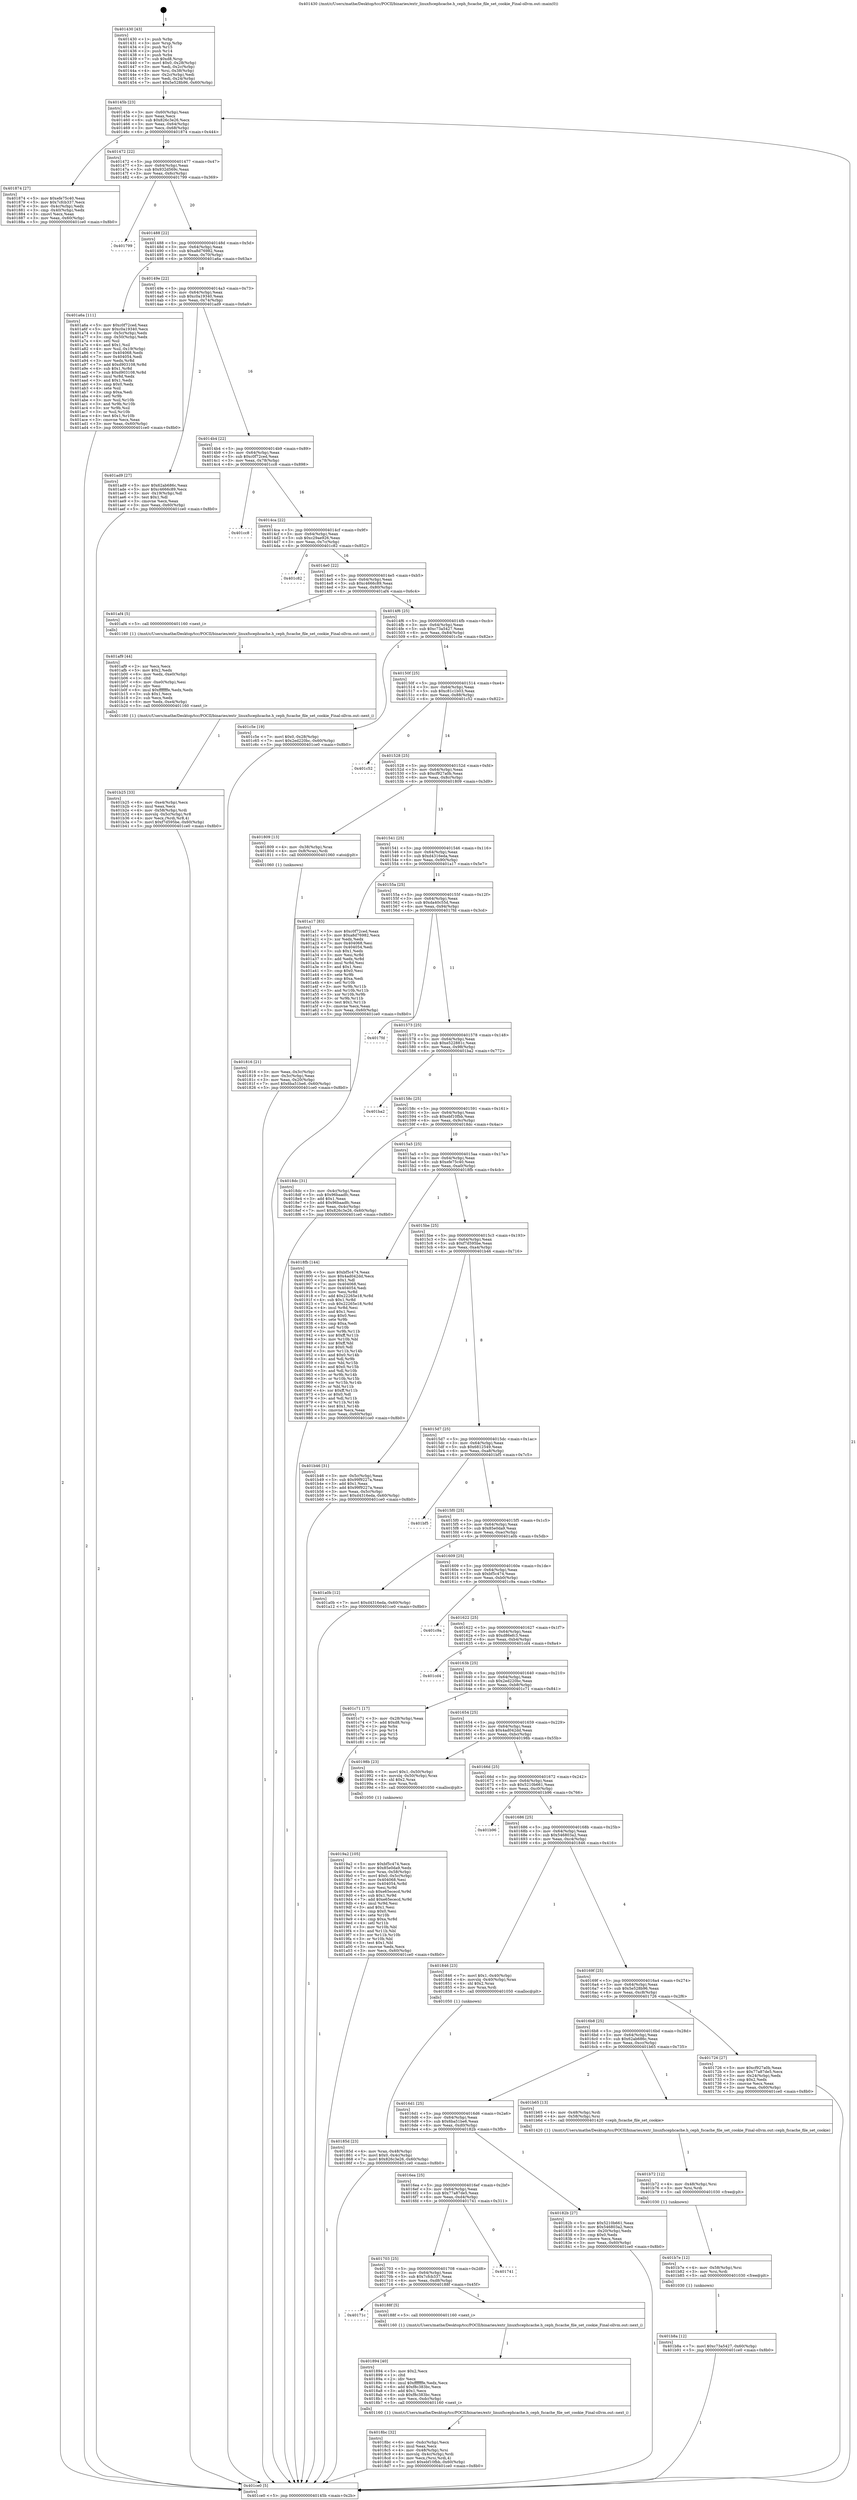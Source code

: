 digraph "0x401430" {
  label = "0x401430 (/mnt/c/Users/mathe/Desktop/tcc/POCII/binaries/extr_linuxfscephcache.h_ceph_fscache_file_set_cookie_Final-ollvm.out::main(0))"
  labelloc = "t"
  node[shape=record]

  Entry [label="",width=0.3,height=0.3,shape=circle,fillcolor=black,style=filled]
  "0x40145b" [label="{
     0x40145b [23]\l
     | [instrs]\l
     &nbsp;&nbsp;0x40145b \<+3\>: mov -0x60(%rbp),%eax\l
     &nbsp;&nbsp;0x40145e \<+2\>: mov %eax,%ecx\l
     &nbsp;&nbsp;0x401460 \<+6\>: sub $0x826c3e26,%ecx\l
     &nbsp;&nbsp;0x401466 \<+3\>: mov %eax,-0x64(%rbp)\l
     &nbsp;&nbsp;0x401469 \<+3\>: mov %ecx,-0x68(%rbp)\l
     &nbsp;&nbsp;0x40146c \<+6\>: je 0000000000401874 \<main+0x444\>\l
  }"]
  "0x401874" [label="{
     0x401874 [27]\l
     | [instrs]\l
     &nbsp;&nbsp;0x401874 \<+5\>: mov $0xefe75c40,%eax\l
     &nbsp;&nbsp;0x401879 \<+5\>: mov $0x7cfcb337,%ecx\l
     &nbsp;&nbsp;0x40187e \<+3\>: mov -0x4c(%rbp),%edx\l
     &nbsp;&nbsp;0x401881 \<+3\>: cmp -0x40(%rbp),%edx\l
     &nbsp;&nbsp;0x401884 \<+3\>: cmovl %ecx,%eax\l
     &nbsp;&nbsp;0x401887 \<+3\>: mov %eax,-0x60(%rbp)\l
     &nbsp;&nbsp;0x40188a \<+5\>: jmp 0000000000401ce0 \<main+0x8b0\>\l
  }"]
  "0x401472" [label="{
     0x401472 [22]\l
     | [instrs]\l
     &nbsp;&nbsp;0x401472 \<+5\>: jmp 0000000000401477 \<main+0x47\>\l
     &nbsp;&nbsp;0x401477 \<+3\>: mov -0x64(%rbp),%eax\l
     &nbsp;&nbsp;0x40147a \<+5\>: sub $0x932d569c,%eax\l
     &nbsp;&nbsp;0x40147f \<+3\>: mov %eax,-0x6c(%rbp)\l
     &nbsp;&nbsp;0x401482 \<+6\>: je 0000000000401799 \<main+0x369\>\l
  }"]
  Exit [label="",width=0.3,height=0.3,shape=circle,fillcolor=black,style=filled,peripheries=2]
  "0x401799" [label="{
     0x401799\l
  }", style=dashed]
  "0x401488" [label="{
     0x401488 [22]\l
     | [instrs]\l
     &nbsp;&nbsp;0x401488 \<+5\>: jmp 000000000040148d \<main+0x5d\>\l
     &nbsp;&nbsp;0x40148d \<+3\>: mov -0x64(%rbp),%eax\l
     &nbsp;&nbsp;0x401490 \<+5\>: sub $0xa8d76982,%eax\l
     &nbsp;&nbsp;0x401495 \<+3\>: mov %eax,-0x70(%rbp)\l
     &nbsp;&nbsp;0x401498 \<+6\>: je 0000000000401a6a \<main+0x63a\>\l
  }"]
  "0x401b8a" [label="{
     0x401b8a [12]\l
     | [instrs]\l
     &nbsp;&nbsp;0x401b8a \<+7\>: movl $0xc73a5427,-0x60(%rbp)\l
     &nbsp;&nbsp;0x401b91 \<+5\>: jmp 0000000000401ce0 \<main+0x8b0\>\l
  }"]
  "0x401a6a" [label="{
     0x401a6a [111]\l
     | [instrs]\l
     &nbsp;&nbsp;0x401a6a \<+5\>: mov $0xc0f72ced,%eax\l
     &nbsp;&nbsp;0x401a6f \<+5\>: mov $0xc0a19340,%ecx\l
     &nbsp;&nbsp;0x401a74 \<+3\>: mov -0x5c(%rbp),%edx\l
     &nbsp;&nbsp;0x401a77 \<+3\>: cmp -0x50(%rbp),%edx\l
     &nbsp;&nbsp;0x401a7a \<+4\>: setl %sil\l
     &nbsp;&nbsp;0x401a7e \<+4\>: and $0x1,%sil\l
     &nbsp;&nbsp;0x401a82 \<+4\>: mov %sil,-0x19(%rbp)\l
     &nbsp;&nbsp;0x401a86 \<+7\>: mov 0x404068,%edx\l
     &nbsp;&nbsp;0x401a8d \<+7\>: mov 0x404054,%edi\l
     &nbsp;&nbsp;0x401a94 \<+3\>: mov %edx,%r8d\l
     &nbsp;&nbsp;0x401a97 \<+7\>: add $0xd903108,%r8d\l
     &nbsp;&nbsp;0x401a9e \<+4\>: sub $0x1,%r8d\l
     &nbsp;&nbsp;0x401aa2 \<+7\>: sub $0xd903108,%r8d\l
     &nbsp;&nbsp;0x401aa9 \<+4\>: imul %r8d,%edx\l
     &nbsp;&nbsp;0x401aad \<+3\>: and $0x1,%edx\l
     &nbsp;&nbsp;0x401ab0 \<+3\>: cmp $0x0,%edx\l
     &nbsp;&nbsp;0x401ab3 \<+4\>: sete %sil\l
     &nbsp;&nbsp;0x401ab7 \<+3\>: cmp $0xa,%edi\l
     &nbsp;&nbsp;0x401aba \<+4\>: setl %r9b\l
     &nbsp;&nbsp;0x401abe \<+3\>: mov %sil,%r10b\l
     &nbsp;&nbsp;0x401ac1 \<+3\>: and %r9b,%r10b\l
     &nbsp;&nbsp;0x401ac4 \<+3\>: xor %r9b,%sil\l
     &nbsp;&nbsp;0x401ac7 \<+3\>: or %sil,%r10b\l
     &nbsp;&nbsp;0x401aca \<+4\>: test $0x1,%r10b\l
     &nbsp;&nbsp;0x401ace \<+3\>: cmovne %ecx,%eax\l
     &nbsp;&nbsp;0x401ad1 \<+3\>: mov %eax,-0x60(%rbp)\l
     &nbsp;&nbsp;0x401ad4 \<+5\>: jmp 0000000000401ce0 \<main+0x8b0\>\l
  }"]
  "0x40149e" [label="{
     0x40149e [22]\l
     | [instrs]\l
     &nbsp;&nbsp;0x40149e \<+5\>: jmp 00000000004014a3 \<main+0x73\>\l
     &nbsp;&nbsp;0x4014a3 \<+3\>: mov -0x64(%rbp),%eax\l
     &nbsp;&nbsp;0x4014a6 \<+5\>: sub $0xc0a19340,%eax\l
     &nbsp;&nbsp;0x4014ab \<+3\>: mov %eax,-0x74(%rbp)\l
     &nbsp;&nbsp;0x4014ae \<+6\>: je 0000000000401ad9 \<main+0x6a9\>\l
  }"]
  "0x401b7e" [label="{
     0x401b7e [12]\l
     | [instrs]\l
     &nbsp;&nbsp;0x401b7e \<+4\>: mov -0x58(%rbp),%rsi\l
     &nbsp;&nbsp;0x401b82 \<+3\>: mov %rsi,%rdi\l
     &nbsp;&nbsp;0x401b85 \<+5\>: call 0000000000401030 \<free@plt\>\l
     | [calls]\l
     &nbsp;&nbsp;0x401030 \{1\} (unknown)\l
  }"]
  "0x401ad9" [label="{
     0x401ad9 [27]\l
     | [instrs]\l
     &nbsp;&nbsp;0x401ad9 \<+5\>: mov $0x62ab686c,%eax\l
     &nbsp;&nbsp;0x401ade \<+5\>: mov $0xc4666c89,%ecx\l
     &nbsp;&nbsp;0x401ae3 \<+3\>: mov -0x19(%rbp),%dl\l
     &nbsp;&nbsp;0x401ae6 \<+3\>: test $0x1,%dl\l
     &nbsp;&nbsp;0x401ae9 \<+3\>: cmovne %ecx,%eax\l
     &nbsp;&nbsp;0x401aec \<+3\>: mov %eax,-0x60(%rbp)\l
     &nbsp;&nbsp;0x401aef \<+5\>: jmp 0000000000401ce0 \<main+0x8b0\>\l
  }"]
  "0x4014b4" [label="{
     0x4014b4 [22]\l
     | [instrs]\l
     &nbsp;&nbsp;0x4014b4 \<+5\>: jmp 00000000004014b9 \<main+0x89\>\l
     &nbsp;&nbsp;0x4014b9 \<+3\>: mov -0x64(%rbp),%eax\l
     &nbsp;&nbsp;0x4014bc \<+5\>: sub $0xc0f72ced,%eax\l
     &nbsp;&nbsp;0x4014c1 \<+3\>: mov %eax,-0x78(%rbp)\l
     &nbsp;&nbsp;0x4014c4 \<+6\>: je 0000000000401cc8 \<main+0x898\>\l
  }"]
  "0x401b72" [label="{
     0x401b72 [12]\l
     | [instrs]\l
     &nbsp;&nbsp;0x401b72 \<+4\>: mov -0x48(%rbp),%rsi\l
     &nbsp;&nbsp;0x401b76 \<+3\>: mov %rsi,%rdi\l
     &nbsp;&nbsp;0x401b79 \<+5\>: call 0000000000401030 \<free@plt\>\l
     | [calls]\l
     &nbsp;&nbsp;0x401030 \{1\} (unknown)\l
  }"]
  "0x401cc8" [label="{
     0x401cc8\l
  }", style=dashed]
  "0x4014ca" [label="{
     0x4014ca [22]\l
     | [instrs]\l
     &nbsp;&nbsp;0x4014ca \<+5\>: jmp 00000000004014cf \<main+0x9f\>\l
     &nbsp;&nbsp;0x4014cf \<+3\>: mov -0x64(%rbp),%eax\l
     &nbsp;&nbsp;0x4014d2 \<+5\>: sub $0xc29ae926,%eax\l
     &nbsp;&nbsp;0x4014d7 \<+3\>: mov %eax,-0x7c(%rbp)\l
     &nbsp;&nbsp;0x4014da \<+6\>: je 0000000000401c82 \<main+0x852\>\l
  }"]
  "0x401b25" [label="{
     0x401b25 [33]\l
     | [instrs]\l
     &nbsp;&nbsp;0x401b25 \<+6\>: mov -0xe4(%rbp),%ecx\l
     &nbsp;&nbsp;0x401b2b \<+3\>: imul %eax,%ecx\l
     &nbsp;&nbsp;0x401b2e \<+4\>: mov -0x58(%rbp),%rdi\l
     &nbsp;&nbsp;0x401b32 \<+4\>: movslq -0x5c(%rbp),%r8\l
     &nbsp;&nbsp;0x401b36 \<+4\>: mov %ecx,(%rdi,%r8,4)\l
     &nbsp;&nbsp;0x401b3a \<+7\>: movl $0xf7d595be,-0x60(%rbp)\l
     &nbsp;&nbsp;0x401b41 \<+5\>: jmp 0000000000401ce0 \<main+0x8b0\>\l
  }"]
  "0x401c82" [label="{
     0x401c82\l
  }", style=dashed]
  "0x4014e0" [label="{
     0x4014e0 [22]\l
     | [instrs]\l
     &nbsp;&nbsp;0x4014e0 \<+5\>: jmp 00000000004014e5 \<main+0xb5\>\l
     &nbsp;&nbsp;0x4014e5 \<+3\>: mov -0x64(%rbp),%eax\l
     &nbsp;&nbsp;0x4014e8 \<+5\>: sub $0xc4666c89,%eax\l
     &nbsp;&nbsp;0x4014ed \<+3\>: mov %eax,-0x80(%rbp)\l
     &nbsp;&nbsp;0x4014f0 \<+6\>: je 0000000000401af4 \<main+0x6c4\>\l
  }"]
  "0x401af9" [label="{
     0x401af9 [44]\l
     | [instrs]\l
     &nbsp;&nbsp;0x401af9 \<+2\>: xor %ecx,%ecx\l
     &nbsp;&nbsp;0x401afb \<+5\>: mov $0x2,%edx\l
     &nbsp;&nbsp;0x401b00 \<+6\>: mov %edx,-0xe0(%rbp)\l
     &nbsp;&nbsp;0x401b06 \<+1\>: cltd\l
     &nbsp;&nbsp;0x401b07 \<+6\>: mov -0xe0(%rbp),%esi\l
     &nbsp;&nbsp;0x401b0d \<+2\>: idiv %esi\l
     &nbsp;&nbsp;0x401b0f \<+6\>: imul $0xfffffffe,%edx,%edx\l
     &nbsp;&nbsp;0x401b15 \<+3\>: sub $0x1,%ecx\l
     &nbsp;&nbsp;0x401b18 \<+2\>: sub %ecx,%edx\l
     &nbsp;&nbsp;0x401b1a \<+6\>: mov %edx,-0xe4(%rbp)\l
     &nbsp;&nbsp;0x401b20 \<+5\>: call 0000000000401160 \<next_i\>\l
     | [calls]\l
     &nbsp;&nbsp;0x401160 \{1\} (/mnt/c/Users/mathe/Desktop/tcc/POCII/binaries/extr_linuxfscephcache.h_ceph_fscache_file_set_cookie_Final-ollvm.out::next_i)\l
  }"]
  "0x401af4" [label="{
     0x401af4 [5]\l
     | [instrs]\l
     &nbsp;&nbsp;0x401af4 \<+5\>: call 0000000000401160 \<next_i\>\l
     | [calls]\l
     &nbsp;&nbsp;0x401160 \{1\} (/mnt/c/Users/mathe/Desktop/tcc/POCII/binaries/extr_linuxfscephcache.h_ceph_fscache_file_set_cookie_Final-ollvm.out::next_i)\l
  }"]
  "0x4014f6" [label="{
     0x4014f6 [25]\l
     | [instrs]\l
     &nbsp;&nbsp;0x4014f6 \<+5\>: jmp 00000000004014fb \<main+0xcb\>\l
     &nbsp;&nbsp;0x4014fb \<+3\>: mov -0x64(%rbp),%eax\l
     &nbsp;&nbsp;0x4014fe \<+5\>: sub $0xc73a5427,%eax\l
     &nbsp;&nbsp;0x401503 \<+6\>: mov %eax,-0x84(%rbp)\l
     &nbsp;&nbsp;0x401509 \<+6\>: je 0000000000401c5e \<main+0x82e\>\l
  }"]
  "0x4019a2" [label="{
     0x4019a2 [105]\l
     | [instrs]\l
     &nbsp;&nbsp;0x4019a2 \<+5\>: mov $0xbf5c474,%ecx\l
     &nbsp;&nbsp;0x4019a7 \<+5\>: mov $0x85e0da9,%edx\l
     &nbsp;&nbsp;0x4019ac \<+4\>: mov %rax,-0x58(%rbp)\l
     &nbsp;&nbsp;0x4019b0 \<+7\>: movl $0x0,-0x5c(%rbp)\l
     &nbsp;&nbsp;0x4019b7 \<+7\>: mov 0x404068,%esi\l
     &nbsp;&nbsp;0x4019be \<+8\>: mov 0x404054,%r8d\l
     &nbsp;&nbsp;0x4019c6 \<+3\>: mov %esi,%r9d\l
     &nbsp;&nbsp;0x4019c9 \<+7\>: sub $0xe65ececd,%r9d\l
     &nbsp;&nbsp;0x4019d0 \<+4\>: sub $0x1,%r9d\l
     &nbsp;&nbsp;0x4019d4 \<+7\>: add $0xe65ececd,%r9d\l
     &nbsp;&nbsp;0x4019db \<+4\>: imul %r9d,%esi\l
     &nbsp;&nbsp;0x4019df \<+3\>: and $0x1,%esi\l
     &nbsp;&nbsp;0x4019e2 \<+3\>: cmp $0x0,%esi\l
     &nbsp;&nbsp;0x4019e5 \<+4\>: sete %r10b\l
     &nbsp;&nbsp;0x4019e9 \<+4\>: cmp $0xa,%r8d\l
     &nbsp;&nbsp;0x4019ed \<+4\>: setl %r11b\l
     &nbsp;&nbsp;0x4019f1 \<+3\>: mov %r10b,%bl\l
     &nbsp;&nbsp;0x4019f4 \<+3\>: and %r11b,%bl\l
     &nbsp;&nbsp;0x4019f7 \<+3\>: xor %r11b,%r10b\l
     &nbsp;&nbsp;0x4019fa \<+3\>: or %r10b,%bl\l
     &nbsp;&nbsp;0x4019fd \<+3\>: test $0x1,%bl\l
     &nbsp;&nbsp;0x401a00 \<+3\>: cmovne %edx,%ecx\l
     &nbsp;&nbsp;0x401a03 \<+3\>: mov %ecx,-0x60(%rbp)\l
     &nbsp;&nbsp;0x401a06 \<+5\>: jmp 0000000000401ce0 \<main+0x8b0\>\l
  }"]
  "0x401c5e" [label="{
     0x401c5e [19]\l
     | [instrs]\l
     &nbsp;&nbsp;0x401c5e \<+7\>: movl $0x0,-0x28(%rbp)\l
     &nbsp;&nbsp;0x401c65 \<+7\>: movl $0x2ed220bc,-0x60(%rbp)\l
     &nbsp;&nbsp;0x401c6c \<+5\>: jmp 0000000000401ce0 \<main+0x8b0\>\l
  }"]
  "0x40150f" [label="{
     0x40150f [25]\l
     | [instrs]\l
     &nbsp;&nbsp;0x40150f \<+5\>: jmp 0000000000401514 \<main+0xe4\>\l
     &nbsp;&nbsp;0x401514 \<+3\>: mov -0x64(%rbp),%eax\l
     &nbsp;&nbsp;0x401517 \<+5\>: sub $0xc81c1b03,%eax\l
     &nbsp;&nbsp;0x40151c \<+6\>: mov %eax,-0x88(%rbp)\l
     &nbsp;&nbsp;0x401522 \<+6\>: je 0000000000401c52 \<main+0x822\>\l
  }"]
  "0x4018bc" [label="{
     0x4018bc [32]\l
     | [instrs]\l
     &nbsp;&nbsp;0x4018bc \<+6\>: mov -0xdc(%rbp),%ecx\l
     &nbsp;&nbsp;0x4018c2 \<+3\>: imul %eax,%ecx\l
     &nbsp;&nbsp;0x4018c5 \<+4\>: mov -0x48(%rbp),%rsi\l
     &nbsp;&nbsp;0x4018c9 \<+4\>: movslq -0x4c(%rbp),%rdi\l
     &nbsp;&nbsp;0x4018cd \<+3\>: mov %ecx,(%rsi,%rdi,4)\l
     &nbsp;&nbsp;0x4018d0 \<+7\>: movl $0xebf10fbb,-0x60(%rbp)\l
     &nbsp;&nbsp;0x4018d7 \<+5\>: jmp 0000000000401ce0 \<main+0x8b0\>\l
  }"]
  "0x401c52" [label="{
     0x401c52\l
  }", style=dashed]
  "0x401528" [label="{
     0x401528 [25]\l
     | [instrs]\l
     &nbsp;&nbsp;0x401528 \<+5\>: jmp 000000000040152d \<main+0xfd\>\l
     &nbsp;&nbsp;0x40152d \<+3\>: mov -0x64(%rbp),%eax\l
     &nbsp;&nbsp;0x401530 \<+5\>: sub $0xcf927a0b,%eax\l
     &nbsp;&nbsp;0x401535 \<+6\>: mov %eax,-0x8c(%rbp)\l
     &nbsp;&nbsp;0x40153b \<+6\>: je 0000000000401809 \<main+0x3d9\>\l
  }"]
  "0x401894" [label="{
     0x401894 [40]\l
     | [instrs]\l
     &nbsp;&nbsp;0x401894 \<+5\>: mov $0x2,%ecx\l
     &nbsp;&nbsp;0x401899 \<+1\>: cltd\l
     &nbsp;&nbsp;0x40189a \<+2\>: idiv %ecx\l
     &nbsp;&nbsp;0x40189c \<+6\>: imul $0xfffffffe,%edx,%ecx\l
     &nbsp;&nbsp;0x4018a2 \<+6\>: add $0xf8c383bc,%ecx\l
     &nbsp;&nbsp;0x4018a8 \<+3\>: add $0x1,%ecx\l
     &nbsp;&nbsp;0x4018ab \<+6\>: sub $0xf8c383bc,%ecx\l
     &nbsp;&nbsp;0x4018b1 \<+6\>: mov %ecx,-0xdc(%rbp)\l
     &nbsp;&nbsp;0x4018b7 \<+5\>: call 0000000000401160 \<next_i\>\l
     | [calls]\l
     &nbsp;&nbsp;0x401160 \{1\} (/mnt/c/Users/mathe/Desktop/tcc/POCII/binaries/extr_linuxfscephcache.h_ceph_fscache_file_set_cookie_Final-ollvm.out::next_i)\l
  }"]
  "0x401809" [label="{
     0x401809 [13]\l
     | [instrs]\l
     &nbsp;&nbsp;0x401809 \<+4\>: mov -0x38(%rbp),%rax\l
     &nbsp;&nbsp;0x40180d \<+4\>: mov 0x8(%rax),%rdi\l
     &nbsp;&nbsp;0x401811 \<+5\>: call 0000000000401060 \<atoi@plt\>\l
     | [calls]\l
     &nbsp;&nbsp;0x401060 \{1\} (unknown)\l
  }"]
  "0x401541" [label="{
     0x401541 [25]\l
     | [instrs]\l
     &nbsp;&nbsp;0x401541 \<+5\>: jmp 0000000000401546 \<main+0x116\>\l
     &nbsp;&nbsp;0x401546 \<+3\>: mov -0x64(%rbp),%eax\l
     &nbsp;&nbsp;0x401549 \<+5\>: sub $0xd4316eda,%eax\l
     &nbsp;&nbsp;0x40154e \<+6\>: mov %eax,-0x90(%rbp)\l
     &nbsp;&nbsp;0x401554 \<+6\>: je 0000000000401a17 \<main+0x5e7\>\l
  }"]
  "0x40171c" [label="{
     0x40171c\l
  }", style=dashed]
  "0x401a17" [label="{
     0x401a17 [83]\l
     | [instrs]\l
     &nbsp;&nbsp;0x401a17 \<+5\>: mov $0xc0f72ced,%eax\l
     &nbsp;&nbsp;0x401a1c \<+5\>: mov $0xa8d76982,%ecx\l
     &nbsp;&nbsp;0x401a21 \<+2\>: xor %edx,%edx\l
     &nbsp;&nbsp;0x401a23 \<+7\>: mov 0x404068,%esi\l
     &nbsp;&nbsp;0x401a2a \<+7\>: mov 0x404054,%edi\l
     &nbsp;&nbsp;0x401a31 \<+3\>: sub $0x1,%edx\l
     &nbsp;&nbsp;0x401a34 \<+3\>: mov %esi,%r8d\l
     &nbsp;&nbsp;0x401a37 \<+3\>: add %edx,%r8d\l
     &nbsp;&nbsp;0x401a3a \<+4\>: imul %r8d,%esi\l
     &nbsp;&nbsp;0x401a3e \<+3\>: and $0x1,%esi\l
     &nbsp;&nbsp;0x401a41 \<+3\>: cmp $0x0,%esi\l
     &nbsp;&nbsp;0x401a44 \<+4\>: sete %r9b\l
     &nbsp;&nbsp;0x401a48 \<+3\>: cmp $0xa,%edi\l
     &nbsp;&nbsp;0x401a4b \<+4\>: setl %r10b\l
     &nbsp;&nbsp;0x401a4f \<+3\>: mov %r9b,%r11b\l
     &nbsp;&nbsp;0x401a52 \<+3\>: and %r10b,%r11b\l
     &nbsp;&nbsp;0x401a55 \<+3\>: xor %r10b,%r9b\l
     &nbsp;&nbsp;0x401a58 \<+3\>: or %r9b,%r11b\l
     &nbsp;&nbsp;0x401a5b \<+4\>: test $0x1,%r11b\l
     &nbsp;&nbsp;0x401a5f \<+3\>: cmovne %ecx,%eax\l
     &nbsp;&nbsp;0x401a62 \<+3\>: mov %eax,-0x60(%rbp)\l
     &nbsp;&nbsp;0x401a65 \<+5\>: jmp 0000000000401ce0 \<main+0x8b0\>\l
  }"]
  "0x40155a" [label="{
     0x40155a [25]\l
     | [instrs]\l
     &nbsp;&nbsp;0x40155a \<+5\>: jmp 000000000040155f \<main+0x12f\>\l
     &nbsp;&nbsp;0x40155f \<+3\>: mov -0x64(%rbp),%eax\l
     &nbsp;&nbsp;0x401562 \<+5\>: sub $0xda40c55d,%eax\l
     &nbsp;&nbsp;0x401567 \<+6\>: mov %eax,-0x94(%rbp)\l
     &nbsp;&nbsp;0x40156d \<+6\>: je 00000000004017fd \<main+0x3cd\>\l
  }"]
  "0x40188f" [label="{
     0x40188f [5]\l
     | [instrs]\l
     &nbsp;&nbsp;0x40188f \<+5\>: call 0000000000401160 \<next_i\>\l
     | [calls]\l
     &nbsp;&nbsp;0x401160 \{1\} (/mnt/c/Users/mathe/Desktop/tcc/POCII/binaries/extr_linuxfscephcache.h_ceph_fscache_file_set_cookie_Final-ollvm.out::next_i)\l
  }"]
  "0x4017fd" [label="{
     0x4017fd\l
  }", style=dashed]
  "0x401573" [label="{
     0x401573 [25]\l
     | [instrs]\l
     &nbsp;&nbsp;0x401573 \<+5\>: jmp 0000000000401578 \<main+0x148\>\l
     &nbsp;&nbsp;0x401578 \<+3\>: mov -0x64(%rbp),%eax\l
     &nbsp;&nbsp;0x40157b \<+5\>: sub $0xe522881c,%eax\l
     &nbsp;&nbsp;0x401580 \<+6\>: mov %eax,-0x98(%rbp)\l
     &nbsp;&nbsp;0x401586 \<+6\>: je 0000000000401ba2 \<main+0x772\>\l
  }"]
  "0x401703" [label="{
     0x401703 [25]\l
     | [instrs]\l
     &nbsp;&nbsp;0x401703 \<+5\>: jmp 0000000000401708 \<main+0x2d8\>\l
     &nbsp;&nbsp;0x401708 \<+3\>: mov -0x64(%rbp),%eax\l
     &nbsp;&nbsp;0x40170b \<+5\>: sub $0x7cfcb337,%eax\l
     &nbsp;&nbsp;0x401710 \<+6\>: mov %eax,-0xd8(%rbp)\l
     &nbsp;&nbsp;0x401716 \<+6\>: je 000000000040188f \<main+0x45f\>\l
  }"]
  "0x401ba2" [label="{
     0x401ba2\l
  }", style=dashed]
  "0x40158c" [label="{
     0x40158c [25]\l
     | [instrs]\l
     &nbsp;&nbsp;0x40158c \<+5\>: jmp 0000000000401591 \<main+0x161\>\l
     &nbsp;&nbsp;0x401591 \<+3\>: mov -0x64(%rbp),%eax\l
     &nbsp;&nbsp;0x401594 \<+5\>: sub $0xebf10fbb,%eax\l
     &nbsp;&nbsp;0x401599 \<+6\>: mov %eax,-0x9c(%rbp)\l
     &nbsp;&nbsp;0x40159f \<+6\>: je 00000000004018dc \<main+0x4ac\>\l
  }"]
  "0x401741" [label="{
     0x401741\l
  }", style=dashed]
  "0x4018dc" [label="{
     0x4018dc [31]\l
     | [instrs]\l
     &nbsp;&nbsp;0x4018dc \<+3\>: mov -0x4c(%rbp),%eax\l
     &nbsp;&nbsp;0x4018df \<+5\>: sub $0x96baadfc,%eax\l
     &nbsp;&nbsp;0x4018e4 \<+3\>: add $0x1,%eax\l
     &nbsp;&nbsp;0x4018e7 \<+5\>: add $0x96baadfc,%eax\l
     &nbsp;&nbsp;0x4018ec \<+3\>: mov %eax,-0x4c(%rbp)\l
     &nbsp;&nbsp;0x4018ef \<+7\>: movl $0x826c3e26,-0x60(%rbp)\l
     &nbsp;&nbsp;0x4018f6 \<+5\>: jmp 0000000000401ce0 \<main+0x8b0\>\l
  }"]
  "0x4015a5" [label="{
     0x4015a5 [25]\l
     | [instrs]\l
     &nbsp;&nbsp;0x4015a5 \<+5\>: jmp 00000000004015aa \<main+0x17a\>\l
     &nbsp;&nbsp;0x4015aa \<+3\>: mov -0x64(%rbp),%eax\l
     &nbsp;&nbsp;0x4015ad \<+5\>: sub $0xefe75c40,%eax\l
     &nbsp;&nbsp;0x4015b2 \<+6\>: mov %eax,-0xa0(%rbp)\l
     &nbsp;&nbsp;0x4015b8 \<+6\>: je 00000000004018fb \<main+0x4cb\>\l
  }"]
  "0x40185d" [label="{
     0x40185d [23]\l
     | [instrs]\l
     &nbsp;&nbsp;0x40185d \<+4\>: mov %rax,-0x48(%rbp)\l
     &nbsp;&nbsp;0x401861 \<+7\>: movl $0x0,-0x4c(%rbp)\l
     &nbsp;&nbsp;0x401868 \<+7\>: movl $0x826c3e26,-0x60(%rbp)\l
     &nbsp;&nbsp;0x40186f \<+5\>: jmp 0000000000401ce0 \<main+0x8b0\>\l
  }"]
  "0x4018fb" [label="{
     0x4018fb [144]\l
     | [instrs]\l
     &nbsp;&nbsp;0x4018fb \<+5\>: mov $0xbf5c474,%eax\l
     &nbsp;&nbsp;0x401900 \<+5\>: mov $0x4ad042dd,%ecx\l
     &nbsp;&nbsp;0x401905 \<+2\>: mov $0x1,%dl\l
     &nbsp;&nbsp;0x401907 \<+7\>: mov 0x404068,%esi\l
     &nbsp;&nbsp;0x40190e \<+7\>: mov 0x404054,%edi\l
     &nbsp;&nbsp;0x401915 \<+3\>: mov %esi,%r8d\l
     &nbsp;&nbsp;0x401918 \<+7\>: add $0x22265e18,%r8d\l
     &nbsp;&nbsp;0x40191f \<+4\>: sub $0x1,%r8d\l
     &nbsp;&nbsp;0x401923 \<+7\>: sub $0x22265e18,%r8d\l
     &nbsp;&nbsp;0x40192a \<+4\>: imul %r8d,%esi\l
     &nbsp;&nbsp;0x40192e \<+3\>: and $0x1,%esi\l
     &nbsp;&nbsp;0x401931 \<+3\>: cmp $0x0,%esi\l
     &nbsp;&nbsp;0x401934 \<+4\>: sete %r9b\l
     &nbsp;&nbsp;0x401938 \<+3\>: cmp $0xa,%edi\l
     &nbsp;&nbsp;0x40193b \<+4\>: setl %r10b\l
     &nbsp;&nbsp;0x40193f \<+3\>: mov %r9b,%r11b\l
     &nbsp;&nbsp;0x401942 \<+4\>: xor $0xff,%r11b\l
     &nbsp;&nbsp;0x401946 \<+3\>: mov %r10b,%bl\l
     &nbsp;&nbsp;0x401949 \<+3\>: xor $0xff,%bl\l
     &nbsp;&nbsp;0x40194c \<+3\>: xor $0x0,%dl\l
     &nbsp;&nbsp;0x40194f \<+3\>: mov %r11b,%r14b\l
     &nbsp;&nbsp;0x401952 \<+4\>: and $0x0,%r14b\l
     &nbsp;&nbsp;0x401956 \<+3\>: and %dl,%r9b\l
     &nbsp;&nbsp;0x401959 \<+3\>: mov %bl,%r15b\l
     &nbsp;&nbsp;0x40195c \<+4\>: and $0x0,%r15b\l
     &nbsp;&nbsp;0x401960 \<+3\>: and %dl,%r10b\l
     &nbsp;&nbsp;0x401963 \<+3\>: or %r9b,%r14b\l
     &nbsp;&nbsp;0x401966 \<+3\>: or %r10b,%r15b\l
     &nbsp;&nbsp;0x401969 \<+3\>: xor %r15b,%r14b\l
     &nbsp;&nbsp;0x40196c \<+3\>: or %bl,%r11b\l
     &nbsp;&nbsp;0x40196f \<+4\>: xor $0xff,%r11b\l
     &nbsp;&nbsp;0x401973 \<+3\>: or $0x0,%dl\l
     &nbsp;&nbsp;0x401976 \<+3\>: and %dl,%r11b\l
     &nbsp;&nbsp;0x401979 \<+3\>: or %r11b,%r14b\l
     &nbsp;&nbsp;0x40197c \<+4\>: test $0x1,%r14b\l
     &nbsp;&nbsp;0x401980 \<+3\>: cmovne %ecx,%eax\l
     &nbsp;&nbsp;0x401983 \<+3\>: mov %eax,-0x60(%rbp)\l
     &nbsp;&nbsp;0x401986 \<+5\>: jmp 0000000000401ce0 \<main+0x8b0\>\l
  }"]
  "0x4015be" [label="{
     0x4015be [25]\l
     | [instrs]\l
     &nbsp;&nbsp;0x4015be \<+5\>: jmp 00000000004015c3 \<main+0x193\>\l
     &nbsp;&nbsp;0x4015c3 \<+3\>: mov -0x64(%rbp),%eax\l
     &nbsp;&nbsp;0x4015c6 \<+5\>: sub $0xf7d595be,%eax\l
     &nbsp;&nbsp;0x4015cb \<+6\>: mov %eax,-0xa4(%rbp)\l
     &nbsp;&nbsp;0x4015d1 \<+6\>: je 0000000000401b46 \<main+0x716\>\l
  }"]
  "0x4016ea" [label="{
     0x4016ea [25]\l
     | [instrs]\l
     &nbsp;&nbsp;0x4016ea \<+5\>: jmp 00000000004016ef \<main+0x2bf\>\l
     &nbsp;&nbsp;0x4016ef \<+3\>: mov -0x64(%rbp),%eax\l
     &nbsp;&nbsp;0x4016f2 \<+5\>: sub $0x77a87de5,%eax\l
     &nbsp;&nbsp;0x4016f7 \<+6\>: mov %eax,-0xd4(%rbp)\l
     &nbsp;&nbsp;0x4016fd \<+6\>: je 0000000000401741 \<main+0x311\>\l
  }"]
  "0x401b46" [label="{
     0x401b46 [31]\l
     | [instrs]\l
     &nbsp;&nbsp;0x401b46 \<+3\>: mov -0x5c(%rbp),%eax\l
     &nbsp;&nbsp;0x401b49 \<+5\>: sub $0x99f9227a,%eax\l
     &nbsp;&nbsp;0x401b4e \<+3\>: add $0x1,%eax\l
     &nbsp;&nbsp;0x401b51 \<+5\>: add $0x99f9227a,%eax\l
     &nbsp;&nbsp;0x401b56 \<+3\>: mov %eax,-0x5c(%rbp)\l
     &nbsp;&nbsp;0x401b59 \<+7\>: movl $0xd4316eda,-0x60(%rbp)\l
     &nbsp;&nbsp;0x401b60 \<+5\>: jmp 0000000000401ce0 \<main+0x8b0\>\l
  }"]
  "0x4015d7" [label="{
     0x4015d7 [25]\l
     | [instrs]\l
     &nbsp;&nbsp;0x4015d7 \<+5\>: jmp 00000000004015dc \<main+0x1ac\>\l
     &nbsp;&nbsp;0x4015dc \<+3\>: mov -0x64(%rbp),%eax\l
     &nbsp;&nbsp;0x4015df \<+5\>: sub $0x6812549,%eax\l
     &nbsp;&nbsp;0x4015e4 \<+6\>: mov %eax,-0xa8(%rbp)\l
     &nbsp;&nbsp;0x4015ea \<+6\>: je 0000000000401bf5 \<main+0x7c5\>\l
  }"]
  "0x40182b" [label="{
     0x40182b [27]\l
     | [instrs]\l
     &nbsp;&nbsp;0x40182b \<+5\>: mov $0x5210b661,%eax\l
     &nbsp;&nbsp;0x401830 \<+5\>: mov $0x546803a2,%ecx\l
     &nbsp;&nbsp;0x401835 \<+3\>: mov -0x20(%rbp),%edx\l
     &nbsp;&nbsp;0x401838 \<+3\>: cmp $0x0,%edx\l
     &nbsp;&nbsp;0x40183b \<+3\>: cmove %ecx,%eax\l
     &nbsp;&nbsp;0x40183e \<+3\>: mov %eax,-0x60(%rbp)\l
     &nbsp;&nbsp;0x401841 \<+5\>: jmp 0000000000401ce0 \<main+0x8b0\>\l
  }"]
  "0x401bf5" [label="{
     0x401bf5\l
  }", style=dashed]
  "0x4015f0" [label="{
     0x4015f0 [25]\l
     | [instrs]\l
     &nbsp;&nbsp;0x4015f0 \<+5\>: jmp 00000000004015f5 \<main+0x1c5\>\l
     &nbsp;&nbsp;0x4015f5 \<+3\>: mov -0x64(%rbp),%eax\l
     &nbsp;&nbsp;0x4015f8 \<+5\>: sub $0x85e0da9,%eax\l
     &nbsp;&nbsp;0x4015fd \<+6\>: mov %eax,-0xac(%rbp)\l
     &nbsp;&nbsp;0x401603 \<+6\>: je 0000000000401a0b \<main+0x5db\>\l
  }"]
  "0x4016d1" [label="{
     0x4016d1 [25]\l
     | [instrs]\l
     &nbsp;&nbsp;0x4016d1 \<+5\>: jmp 00000000004016d6 \<main+0x2a6\>\l
     &nbsp;&nbsp;0x4016d6 \<+3\>: mov -0x64(%rbp),%eax\l
     &nbsp;&nbsp;0x4016d9 \<+5\>: sub $0x6ba51be6,%eax\l
     &nbsp;&nbsp;0x4016de \<+6\>: mov %eax,-0xd0(%rbp)\l
     &nbsp;&nbsp;0x4016e4 \<+6\>: je 000000000040182b \<main+0x3fb\>\l
  }"]
  "0x401a0b" [label="{
     0x401a0b [12]\l
     | [instrs]\l
     &nbsp;&nbsp;0x401a0b \<+7\>: movl $0xd4316eda,-0x60(%rbp)\l
     &nbsp;&nbsp;0x401a12 \<+5\>: jmp 0000000000401ce0 \<main+0x8b0\>\l
  }"]
  "0x401609" [label="{
     0x401609 [25]\l
     | [instrs]\l
     &nbsp;&nbsp;0x401609 \<+5\>: jmp 000000000040160e \<main+0x1de\>\l
     &nbsp;&nbsp;0x40160e \<+3\>: mov -0x64(%rbp),%eax\l
     &nbsp;&nbsp;0x401611 \<+5\>: sub $0xbf5c474,%eax\l
     &nbsp;&nbsp;0x401616 \<+6\>: mov %eax,-0xb0(%rbp)\l
     &nbsp;&nbsp;0x40161c \<+6\>: je 0000000000401c9a \<main+0x86a\>\l
  }"]
  "0x401b65" [label="{
     0x401b65 [13]\l
     | [instrs]\l
     &nbsp;&nbsp;0x401b65 \<+4\>: mov -0x48(%rbp),%rdi\l
     &nbsp;&nbsp;0x401b69 \<+4\>: mov -0x58(%rbp),%rsi\l
     &nbsp;&nbsp;0x401b6d \<+5\>: call 0000000000401420 \<ceph_fscache_file_set_cookie\>\l
     | [calls]\l
     &nbsp;&nbsp;0x401420 \{1\} (/mnt/c/Users/mathe/Desktop/tcc/POCII/binaries/extr_linuxfscephcache.h_ceph_fscache_file_set_cookie_Final-ollvm.out::ceph_fscache_file_set_cookie)\l
  }"]
  "0x401c9a" [label="{
     0x401c9a\l
  }", style=dashed]
  "0x401622" [label="{
     0x401622 [25]\l
     | [instrs]\l
     &nbsp;&nbsp;0x401622 \<+5\>: jmp 0000000000401627 \<main+0x1f7\>\l
     &nbsp;&nbsp;0x401627 \<+3\>: mov -0x64(%rbp),%eax\l
     &nbsp;&nbsp;0x40162a \<+5\>: sub $0xd86efc3,%eax\l
     &nbsp;&nbsp;0x40162f \<+6\>: mov %eax,-0xb4(%rbp)\l
     &nbsp;&nbsp;0x401635 \<+6\>: je 0000000000401cd4 \<main+0x8a4\>\l
  }"]
  "0x401816" [label="{
     0x401816 [21]\l
     | [instrs]\l
     &nbsp;&nbsp;0x401816 \<+3\>: mov %eax,-0x3c(%rbp)\l
     &nbsp;&nbsp;0x401819 \<+3\>: mov -0x3c(%rbp),%eax\l
     &nbsp;&nbsp;0x40181c \<+3\>: mov %eax,-0x20(%rbp)\l
     &nbsp;&nbsp;0x40181f \<+7\>: movl $0x6ba51be6,-0x60(%rbp)\l
     &nbsp;&nbsp;0x401826 \<+5\>: jmp 0000000000401ce0 \<main+0x8b0\>\l
  }"]
  "0x401cd4" [label="{
     0x401cd4\l
  }", style=dashed]
  "0x40163b" [label="{
     0x40163b [25]\l
     | [instrs]\l
     &nbsp;&nbsp;0x40163b \<+5\>: jmp 0000000000401640 \<main+0x210\>\l
     &nbsp;&nbsp;0x401640 \<+3\>: mov -0x64(%rbp),%eax\l
     &nbsp;&nbsp;0x401643 \<+5\>: sub $0x2ed220bc,%eax\l
     &nbsp;&nbsp;0x401648 \<+6\>: mov %eax,-0xb8(%rbp)\l
     &nbsp;&nbsp;0x40164e \<+6\>: je 0000000000401c71 \<main+0x841\>\l
  }"]
  "0x401430" [label="{
     0x401430 [43]\l
     | [instrs]\l
     &nbsp;&nbsp;0x401430 \<+1\>: push %rbp\l
     &nbsp;&nbsp;0x401431 \<+3\>: mov %rsp,%rbp\l
     &nbsp;&nbsp;0x401434 \<+2\>: push %r15\l
     &nbsp;&nbsp;0x401436 \<+2\>: push %r14\l
     &nbsp;&nbsp;0x401438 \<+1\>: push %rbx\l
     &nbsp;&nbsp;0x401439 \<+7\>: sub $0xd8,%rsp\l
     &nbsp;&nbsp;0x401440 \<+7\>: movl $0x0,-0x28(%rbp)\l
     &nbsp;&nbsp;0x401447 \<+3\>: mov %edi,-0x2c(%rbp)\l
     &nbsp;&nbsp;0x40144a \<+4\>: mov %rsi,-0x38(%rbp)\l
     &nbsp;&nbsp;0x40144e \<+3\>: mov -0x2c(%rbp),%edi\l
     &nbsp;&nbsp;0x401451 \<+3\>: mov %edi,-0x24(%rbp)\l
     &nbsp;&nbsp;0x401454 \<+7\>: movl $0x5e528b96,-0x60(%rbp)\l
  }"]
  "0x401c71" [label="{
     0x401c71 [17]\l
     | [instrs]\l
     &nbsp;&nbsp;0x401c71 \<+3\>: mov -0x28(%rbp),%eax\l
     &nbsp;&nbsp;0x401c74 \<+7\>: add $0xd8,%rsp\l
     &nbsp;&nbsp;0x401c7b \<+1\>: pop %rbx\l
     &nbsp;&nbsp;0x401c7c \<+2\>: pop %r14\l
     &nbsp;&nbsp;0x401c7e \<+2\>: pop %r15\l
     &nbsp;&nbsp;0x401c80 \<+1\>: pop %rbp\l
     &nbsp;&nbsp;0x401c81 \<+1\>: ret\l
  }"]
  "0x401654" [label="{
     0x401654 [25]\l
     | [instrs]\l
     &nbsp;&nbsp;0x401654 \<+5\>: jmp 0000000000401659 \<main+0x229\>\l
     &nbsp;&nbsp;0x401659 \<+3\>: mov -0x64(%rbp),%eax\l
     &nbsp;&nbsp;0x40165c \<+5\>: sub $0x4ad042dd,%eax\l
     &nbsp;&nbsp;0x401661 \<+6\>: mov %eax,-0xbc(%rbp)\l
     &nbsp;&nbsp;0x401667 \<+6\>: je 000000000040198b \<main+0x55b\>\l
  }"]
  "0x401ce0" [label="{
     0x401ce0 [5]\l
     | [instrs]\l
     &nbsp;&nbsp;0x401ce0 \<+5\>: jmp 000000000040145b \<main+0x2b\>\l
  }"]
  "0x40198b" [label="{
     0x40198b [23]\l
     | [instrs]\l
     &nbsp;&nbsp;0x40198b \<+7\>: movl $0x1,-0x50(%rbp)\l
     &nbsp;&nbsp;0x401992 \<+4\>: movslq -0x50(%rbp),%rax\l
     &nbsp;&nbsp;0x401996 \<+4\>: shl $0x2,%rax\l
     &nbsp;&nbsp;0x40199a \<+3\>: mov %rax,%rdi\l
     &nbsp;&nbsp;0x40199d \<+5\>: call 0000000000401050 \<malloc@plt\>\l
     | [calls]\l
     &nbsp;&nbsp;0x401050 \{1\} (unknown)\l
  }"]
  "0x40166d" [label="{
     0x40166d [25]\l
     | [instrs]\l
     &nbsp;&nbsp;0x40166d \<+5\>: jmp 0000000000401672 \<main+0x242\>\l
     &nbsp;&nbsp;0x401672 \<+3\>: mov -0x64(%rbp),%eax\l
     &nbsp;&nbsp;0x401675 \<+5\>: sub $0x5210b661,%eax\l
     &nbsp;&nbsp;0x40167a \<+6\>: mov %eax,-0xc0(%rbp)\l
     &nbsp;&nbsp;0x401680 \<+6\>: je 0000000000401b96 \<main+0x766\>\l
  }"]
  "0x4016b8" [label="{
     0x4016b8 [25]\l
     | [instrs]\l
     &nbsp;&nbsp;0x4016b8 \<+5\>: jmp 00000000004016bd \<main+0x28d\>\l
     &nbsp;&nbsp;0x4016bd \<+3\>: mov -0x64(%rbp),%eax\l
     &nbsp;&nbsp;0x4016c0 \<+5\>: sub $0x62ab686c,%eax\l
     &nbsp;&nbsp;0x4016c5 \<+6\>: mov %eax,-0xcc(%rbp)\l
     &nbsp;&nbsp;0x4016cb \<+6\>: je 0000000000401b65 \<main+0x735\>\l
  }"]
  "0x401b96" [label="{
     0x401b96\l
  }", style=dashed]
  "0x401686" [label="{
     0x401686 [25]\l
     | [instrs]\l
     &nbsp;&nbsp;0x401686 \<+5\>: jmp 000000000040168b \<main+0x25b\>\l
     &nbsp;&nbsp;0x40168b \<+3\>: mov -0x64(%rbp),%eax\l
     &nbsp;&nbsp;0x40168e \<+5\>: sub $0x546803a2,%eax\l
     &nbsp;&nbsp;0x401693 \<+6\>: mov %eax,-0xc4(%rbp)\l
     &nbsp;&nbsp;0x401699 \<+6\>: je 0000000000401846 \<main+0x416\>\l
  }"]
  "0x401726" [label="{
     0x401726 [27]\l
     | [instrs]\l
     &nbsp;&nbsp;0x401726 \<+5\>: mov $0xcf927a0b,%eax\l
     &nbsp;&nbsp;0x40172b \<+5\>: mov $0x77a87de5,%ecx\l
     &nbsp;&nbsp;0x401730 \<+3\>: mov -0x24(%rbp),%edx\l
     &nbsp;&nbsp;0x401733 \<+3\>: cmp $0x2,%edx\l
     &nbsp;&nbsp;0x401736 \<+3\>: cmovne %ecx,%eax\l
     &nbsp;&nbsp;0x401739 \<+3\>: mov %eax,-0x60(%rbp)\l
     &nbsp;&nbsp;0x40173c \<+5\>: jmp 0000000000401ce0 \<main+0x8b0\>\l
  }"]
  "0x401846" [label="{
     0x401846 [23]\l
     | [instrs]\l
     &nbsp;&nbsp;0x401846 \<+7\>: movl $0x1,-0x40(%rbp)\l
     &nbsp;&nbsp;0x40184d \<+4\>: movslq -0x40(%rbp),%rax\l
     &nbsp;&nbsp;0x401851 \<+4\>: shl $0x2,%rax\l
     &nbsp;&nbsp;0x401855 \<+3\>: mov %rax,%rdi\l
     &nbsp;&nbsp;0x401858 \<+5\>: call 0000000000401050 \<malloc@plt\>\l
     | [calls]\l
     &nbsp;&nbsp;0x401050 \{1\} (unknown)\l
  }"]
  "0x40169f" [label="{
     0x40169f [25]\l
     | [instrs]\l
     &nbsp;&nbsp;0x40169f \<+5\>: jmp 00000000004016a4 \<main+0x274\>\l
     &nbsp;&nbsp;0x4016a4 \<+3\>: mov -0x64(%rbp),%eax\l
     &nbsp;&nbsp;0x4016a7 \<+5\>: sub $0x5e528b96,%eax\l
     &nbsp;&nbsp;0x4016ac \<+6\>: mov %eax,-0xc8(%rbp)\l
     &nbsp;&nbsp;0x4016b2 \<+6\>: je 0000000000401726 \<main+0x2f6\>\l
  }"]
  Entry -> "0x401430" [label=" 1"]
  "0x40145b" -> "0x401874" [label=" 2"]
  "0x40145b" -> "0x401472" [label=" 20"]
  "0x401c71" -> Exit [label=" 1"]
  "0x401472" -> "0x401799" [label=" 0"]
  "0x401472" -> "0x401488" [label=" 20"]
  "0x401c5e" -> "0x401ce0" [label=" 1"]
  "0x401488" -> "0x401a6a" [label=" 2"]
  "0x401488" -> "0x40149e" [label=" 18"]
  "0x401b8a" -> "0x401ce0" [label=" 1"]
  "0x40149e" -> "0x401ad9" [label=" 2"]
  "0x40149e" -> "0x4014b4" [label=" 16"]
  "0x401b7e" -> "0x401b8a" [label=" 1"]
  "0x4014b4" -> "0x401cc8" [label=" 0"]
  "0x4014b4" -> "0x4014ca" [label=" 16"]
  "0x401b72" -> "0x401b7e" [label=" 1"]
  "0x4014ca" -> "0x401c82" [label=" 0"]
  "0x4014ca" -> "0x4014e0" [label=" 16"]
  "0x401b65" -> "0x401b72" [label=" 1"]
  "0x4014e0" -> "0x401af4" [label=" 1"]
  "0x4014e0" -> "0x4014f6" [label=" 15"]
  "0x401b46" -> "0x401ce0" [label=" 1"]
  "0x4014f6" -> "0x401c5e" [label=" 1"]
  "0x4014f6" -> "0x40150f" [label=" 14"]
  "0x401b25" -> "0x401ce0" [label=" 1"]
  "0x40150f" -> "0x401c52" [label=" 0"]
  "0x40150f" -> "0x401528" [label=" 14"]
  "0x401af9" -> "0x401b25" [label=" 1"]
  "0x401528" -> "0x401809" [label=" 1"]
  "0x401528" -> "0x401541" [label=" 13"]
  "0x401af4" -> "0x401af9" [label=" 1"]
  "0x401541" -> "0x401a17" [label=" 2"]
  "0x401541" -> "0x40155a" [label=" 11"]
  "0x401ad9" -> "0x401ce0" [label=" 2"]
  "0x40155a" -> "0x4017fd" [label=" 0"]
  "0x40155a" -> "0x401573" [label=" 11"]
  "0x401a6a" -> "0x401ce0" [label=" 2"]
  "0x401573" -> "0x401ba2" [label=" 0"]
  "0x401573" -> "0x40158c" [label=" 11"]
  "0x401a0b" -> "0x401ce0" [label=" 1"]
  "0x40158c" -> "0x4018dc" [label=" 1"]
  "0x40158c" -> "0x4015a5" [label=" 10"]
  "0x4019a2" -> "0x401ce0" [label=" 1"]
  "0x4015a5" -> "0x4018fb" [label=" 1"]
  "0x4015a5" -> "0x4015be" [label=" 9"]
  "0x4018fb" -> "0x401ce0" [label=" 1"]
  "0x4015be" -> "0x401b46" [label=" 1"]
  "0x4015be" -> "0x4015d7" [label=" 8"]
  "0x4018dc" -> "0x401ce0" [label=" 1"]
  "0x4015d7" -> "0x401bf5" [label=" 0"]
  "0x4015d7" -> "0x4015f0" [label=" 8"]
  "0x4018bc" -> "0x401ce0" [label=" 1"]
  "0x4015f0" -> "0x401a0b" [label=" 1"]
  "0x4015f0" -> "0x401609" [label=" 7"]
  "0x40188f" -> "0x401894" [label=" 1"]
  "0x401609" -> "0x401c9a" [label=" 0"]
  "0x401609" -> "0x401622" [label=" 7"]
  "0x401703" -> "0x40171c" [label=" 0"]
  "0x401622" -> "0x401cd4" [label=" 0"]
  "0x401622" -> "0x40163b" [label=" 7"]
  "0x401a17" -> "0x401ce0" [label=" 2"]
  "0x40163b" -> "0x401c71" [label=" 1"]
  "0x40163b" -> "0x401654" [label=" 6"]
  "0x4016ea" -> "0x401703" [label=" 1"]
  "0x401654" -> "0x40198b" [label=" 1"]
  "0x401654" -> "0x40166d" [label=" 5"]
  "0x4016ea" -> "0x401741" [label=" 0"]
  "0x40166d" -> "0x401b96" [label=" 0"]
  "0x40166d" -> "0x401686" [label=" 5"]
  "0x40198b" -> "0x4019a2" [label=" 1"]
  "0x401686" -> "0x401846" [label=" 1"]
  "0x401686" -> "0x40169f" [label=" 4"]
  "0x401874" -> "0x401ce0" [label=" 2"]
  "0x40169f" -> "0x401726" [label=" 1"]
  "0x40169f" -> "0x4016b8" [label=" 3"]
  "0x401726" -> "0x401ce0" [label=" 1"]
  "0x401430" -> "0x40145b" [label=" 1"]
  "0x401ce0" -> "0x40145b" [label=" 21"]
  "0x401809" -> "0x401816" [label=" 1"]
  "0x401816" -> "0x401ce0" [label=" 1"]
  "0x401703" -> "0x40188f" [label=" 1"]
  "0x4016b8" -> "0x401b65" [label=" 1"]
  "0x4016b8" -> "0x4016d1" [label=" 2"]
  "0x401894" -> "0x4018bc" [label=" 1"]
  "0x4016d1" -> "0x40182b" [label=" 1"]
  "0x4016d1" -> "0x4016ea" [label=" 1"]
  "0x40182b" -> "0x401ce0" [label=" 1"]
  "0x401846" -> "0x40185d" [label=" 1"]
  "0x40185d" -> "0x401ce0" [label=" 1"]
}
